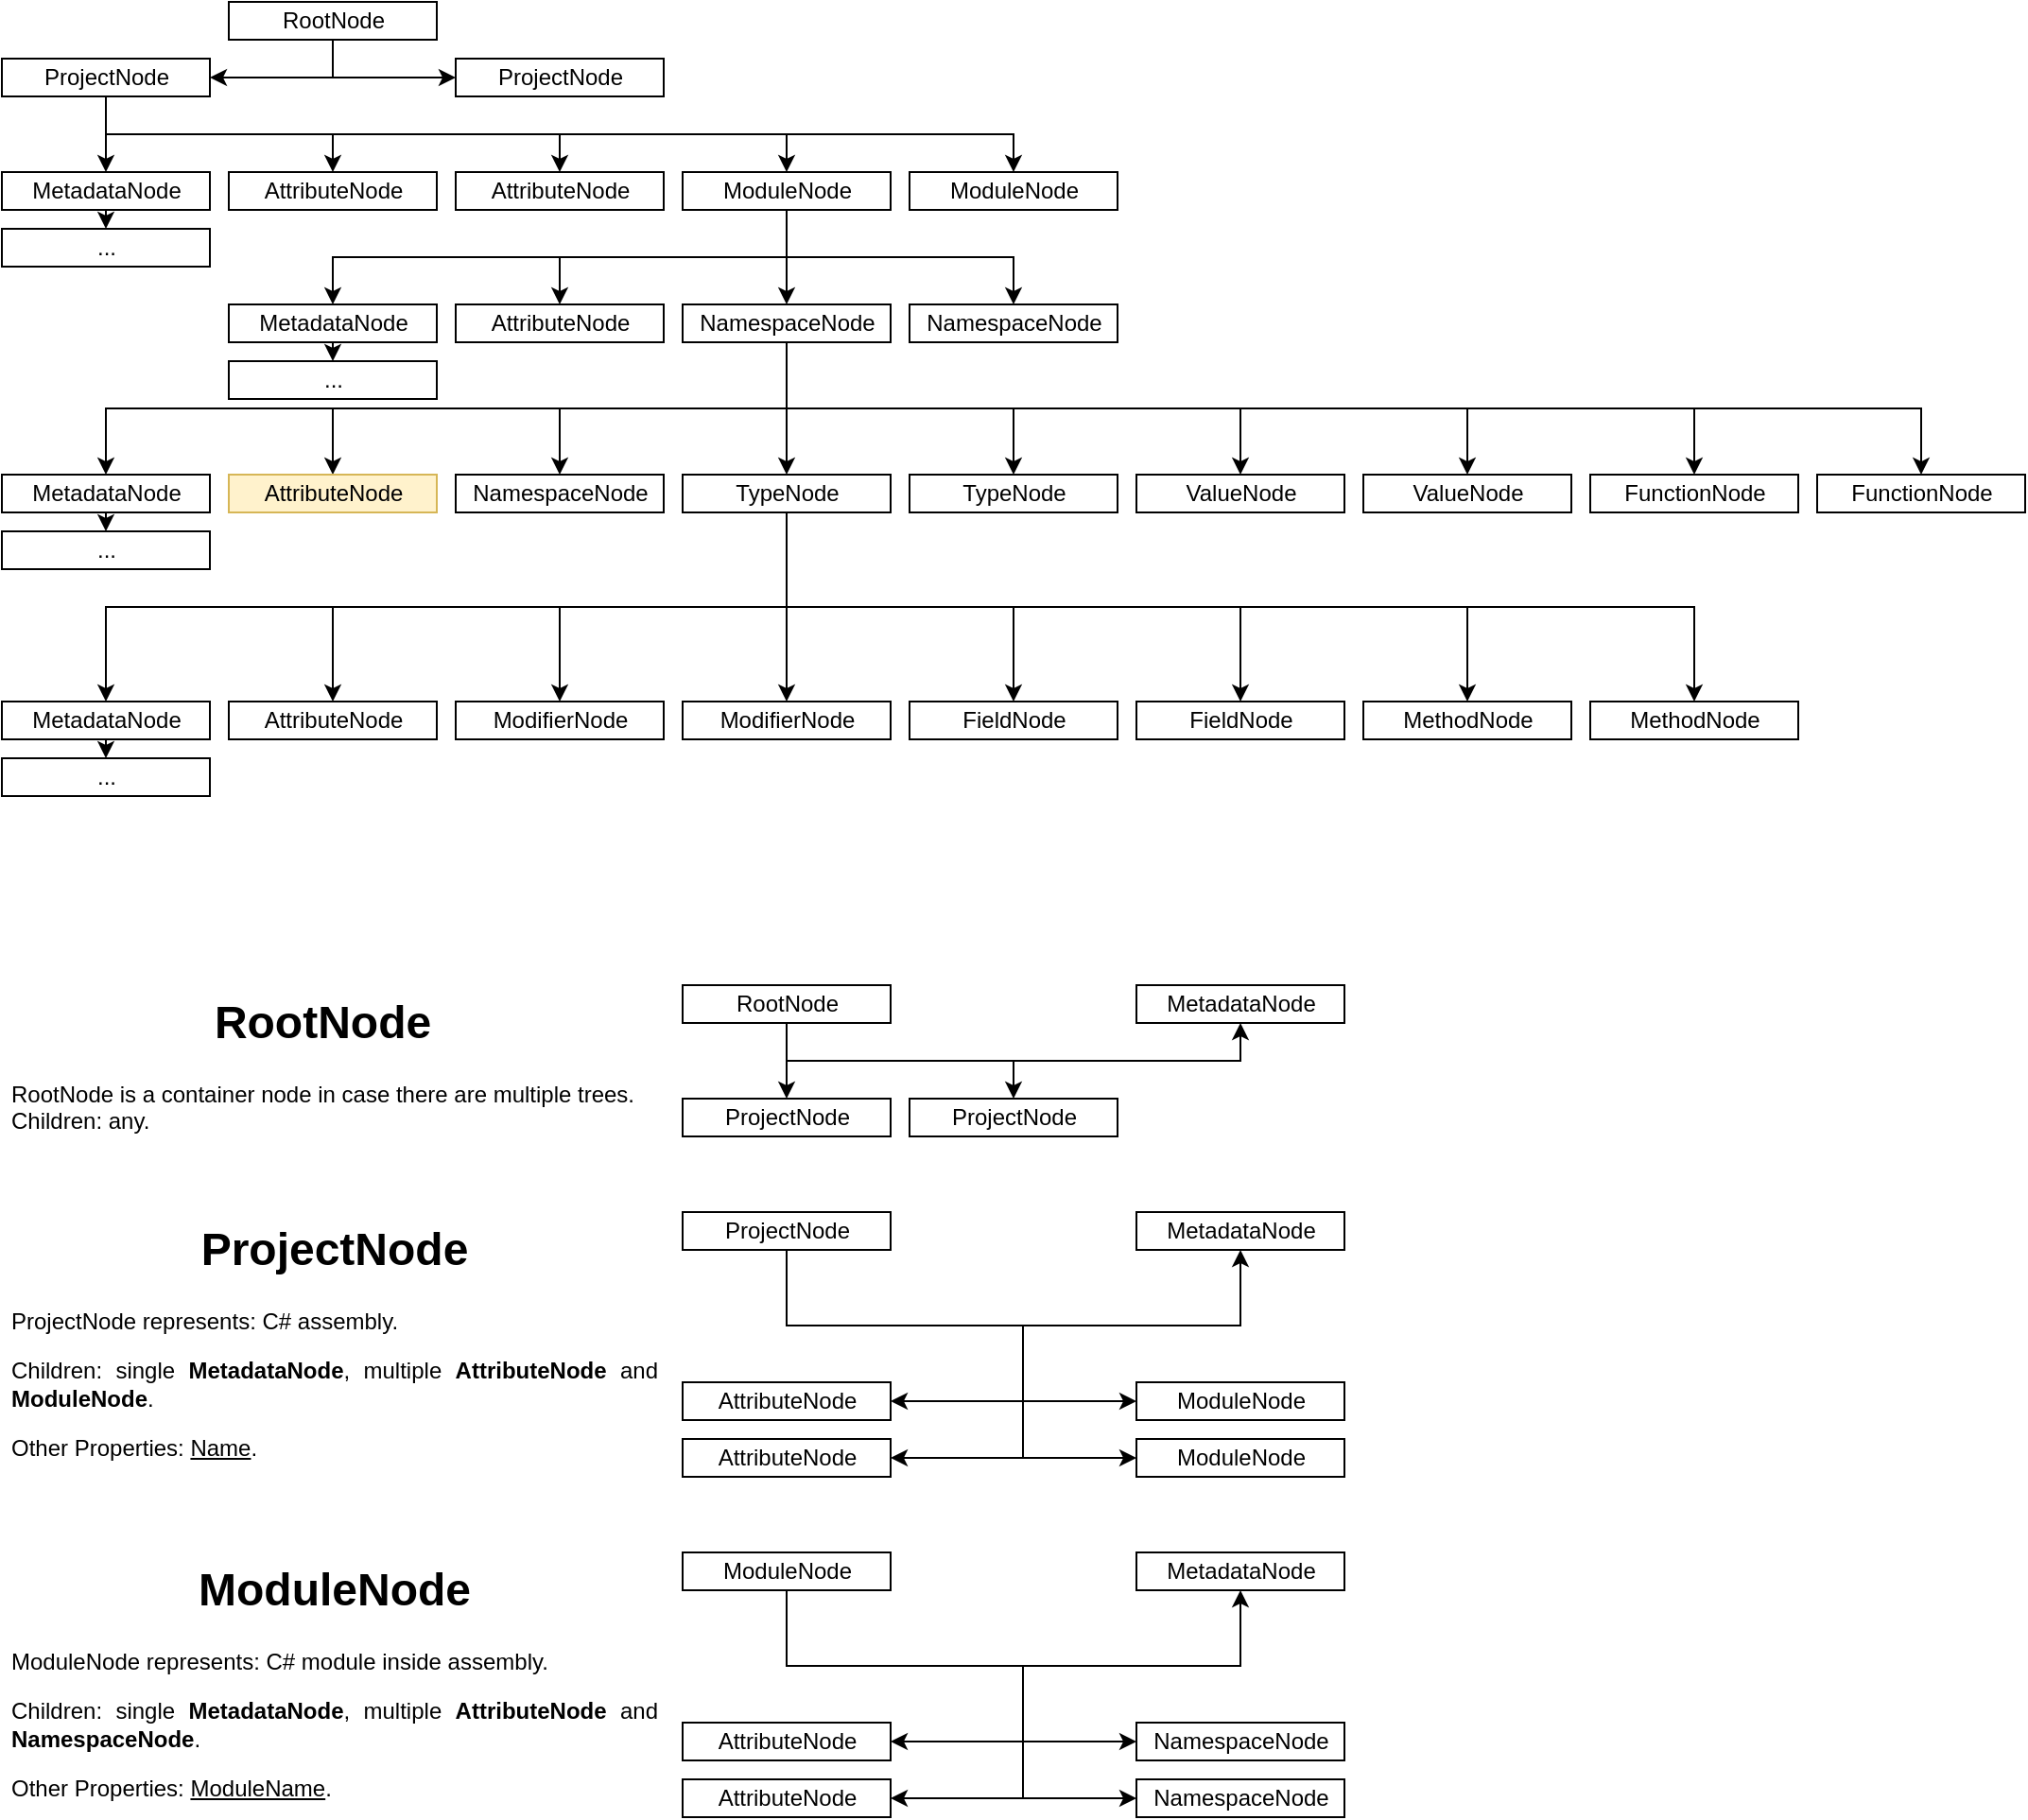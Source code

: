 <mxfile version="13.6.2" type="device"><diagram id="hMRSq9ujZ3ukGJ3Yu9Yh" name="Ast Structure"><mxGraphModel dx="1086" dy="786" grid="1" gridSize="10" guides="1" tooltips="1" connect="1" arrows="1" fold="1" page="1" pageScale="1" pageWidth="827" pageHeight="1169" math="0" shadow="0"><root><mxCell id="0"/><mxCell id="1" parent="0"/><mxCell id="QCq0GDgMahYHKre1_ZzV-11" style="edgeStyle=orthogonalEdgeStyle;rounded=0;orthogonalLoop=1;jettySize=auto;html=1;exitX=0.5;exitY=1;exitDx=0;exitDy=0;entryX=0.5;entryY=0;entryDx=0;entryDy=0;" parent="1" source="QCq0GDgMahYHKre1_ZzV-1" target="QCq0GDgMahYHKre1_ZzV-7" edge="1"><mxGeometry relative="1" as="geometry"/></mxCell><mxCell id="QCq0GDgMahYHKre1_ZzV-14" style="edgeStyle=orthogonalEdgeStyle;rounded=0;orthogonalLoop=1;jettySize=auto;html=1;exitX=0.5;exitY=1;exitDx=0;exitDy=0;entryX=0.5;entryY=0;entryDx=0;entryDy=0;" parent="1" source="QCq0GDgMahYHKre1_ZzV-1" target="QCq0GDgMahYHKre1_ZzV-13" edge="1"><mxGeometry relative="1" as="geometry"/></mxCell><mxCell id="QCq0GDgMahYHKre1_ZzV-16" style="edgeStyle=orthogonalEdgeStyle;rounded=0;orthogonalLoop=1;jettySize=auto;html=1;exitX=0.5;exitY=1;exitDx=0;exitDy=0;entryX=0.5;entryY=0;entryDx=0;entryDy=0;" parent="1" source="QCq0GDgMahYHKre1_ZzV-1" target="QCq0GDgMahYHKre1_ZzV-15" edge="1"><mxGeometry relative="1" as="geometry"/></mxCell><mxCell id="QCq0GDgMahYHKre1_ZzV-19" style="edgeStyle=orthogonalEdgeStyle;rounded=0;orthogonalLoop=1;jettySize=auto;html=1;exitX=0.5;exitY=1;exitDx=0;exitDy=0;entryX=0.5;entryY=0;entryDx=0;entryDy=0;" parent="1" source="QCq0GDgMahYHKre1_ZzV-1" target="QCq0GDgMahYHKre1_ZzV-17" edge="1"><mxGeometry relative="1" as="geometry"/></mxCell><mxCell id="QCq0GDgMahYHKre1_ZzV-20" style="edgeStyle=orthogonalEdgeStyle;rounded=0;orthogonalLoop=1;jettySize=auto;html=1;exitX=0.5;exitY=1;exitDx=0;exitDy=0;entryX=0.5;entryY=0;entryDx=0;entryDy=0;" parent="1" source="QCq0GDgMahYHKre1_ZzV-1" target="QCq0GDgMahYHKre1_ZzV-18" edge="1"><mxGeometry relative="1" as="geometry"/></mxCell><mxCell id="QCq0GDgMahYHKre1_ZzV-1" value="ProjectNode" style="html=1;" parent="1" vertex="1"><mxGeometry x="10" y="40" width="110" height="20" as="geometry"/></mxCell><mxCell id="QCq0GDgMahYHKre1_ZzV-4" style="edgeStyle=orthogonalEdgeStyle;rounded=0;orthogonalLoop=1;jettySize=auto;html=1;exitX=0.5;exitY=1;exitDx=0;exitDy=0;entryX=1;entryY=0.5;entryDx=0;entryDy=0;" parent="1" source="QCq0GDgMahYHKre1_ZzV-2" target="QCq0GDgMahYHKre1_ZzV-1" edge="1"><mxGeometry relative="1" as="geometry"/></mxCell><mxCell id="QCq0GDgMahYHKre1_ZzV-5" style="edgeStyle=orthogonalEdgeStyle;rounded=0;orthogonalLoop=1;jettySize=auto;html=1;exitX=0.5;exitY=1;exitDx=0;exitDy=0;entryX=0;entryY=0.5;entryDx=0;entryDy=0;" parent="1" source="QCq0GDgMahYHKre1_ZzV-2" target="QCq0GDgMahYHKre1_ZzV-3" edge="1"><mxGeometry relative="1" as="geometry"/></mxCell><mxCell id="QCq0GDgMahYHKre1_ZzV-2" value="RootNode" style="html=1;" parent="1" vertex="1"><mxGeometry x="130" y="10" width="110" height="20" as="geometry"/></mxCell><mxCell id="QCq0GDgMahYHKre1_ZzV-3" value="ProjectNode" style="html=1;" parent="1" vertex="1"><mxGeometry x="250" y="40" width="110" height="20" as="geometry"/></mxCell><mxCell id="QCq0GDgMahYHKre1_ZzV-10" style="edgeStyle=orthogonalEdgeStyle;rounded=0;orthogonalLoop=1;jettySize=auto;html=1;exitX=0.5;exitY=1;exitDx=0;exitDy=0;entryX=0.5;entryY=0;entryDx=0;entryDy=0;" parent="1" source="QCq0GDgMahYHKre1_ZzV-7" target="QCq0GDgMahYHKre1_ZzV-9" edge="1"><mxGeometry relative="1" as="geometry"/></mxCell><mxCell id="QCq0GDgMahYHKre1_ZzV-7" value="MetadataNode" style="html=1;" parent="1" vertex="1"><mxGeometry x="10" y="100" width="110" height="20" as="geometry"/></mxCell><mxCell id="QCq0GDgMahYHKre1_ZzV-9" value="..." style="html=1;" parent="1" vertex="1"><mxGeometry x="10" y="130" width="110" height="20" as="geometry"/></mxCell><mxCell id="QCq0GDgMahYHKre1_ZzV-13" value="AttributeNode" style="html=1;" parent="1" vertex="1"><mxGeometry x="130" y="100" width="110" height="20" as="geometry"/></mxCell><mxCell id="QCq0GDgMahYHKre1_ZzV-15" value="AttributeNode" style="html=1;" parent="1" vertex="1"><mxGeometry x="250" y="100" width="110" height="20" as="geometry"/></mxCell><mxCell id="QCq0GDgMahYHKre1_ZzV-25" style="edgeStyle=orthogonalEdgeStyle;rounded=0;orthogonalLoop=1;jettySize=auto;html=1;exitX=0.5;exitY=1;exitDx=0;exitDy=0;entryX=0.5;entryY=0;entryDx=0;entryDy=0;" parent="1" source="QCq0GDgMahYHKre1_ZzV-17" target="QCq0GDgMahYHKre1_ZzV-21" edge="1"><mxGeometry relative="1" as="geometry"/></mxCell><mxCell id="QCq0GDgMahYHKre1_ZzV-26" style="edgeStyle=orthogonalEdgeStyle;rounded=0;orthogonalLoop=1;jettySize=auto;html=1;exitX=0.5;exitY=1;exitDx=0;exitDy=0;entryX=0.5;entryY=0;entryDx=0;entryDy=0;" parent="1" source="QCq0GDgMahYHKre1_ZzV-17" target="QCq0GDgMahYHKre1_ZzV-23" edge="1"><mxGeometry relative="1" as="geometry"/></mxCell><mxCell id="QCq0GDgMahYHKre1_ZzV-28" style="edgeStyle=orthogonalEdgeStyle;rounded=0;orthogonalLoop=1;jettySize=auto;html=1;exitX=0.5;exitY=1;exitDx=0;exitDy=0;entryX=0.5;entryY=0;entryDx=0;entryDy=0;" parent="1" source="QCq0GDgMahYHKre1_ZzV-17" target="QCq0GDgMahYHKre1_ZzV-27" edge="1"><mxGeometry relative="1" as="geometry"/></mxCell><mxCell id="QCq0GDgMahYHKre1_ZzV-33" style="edgeStyle=orthogonalEdgeStyle;rounded=0;orthogonalLoop=1;jettySize=auto;html=1;exitX=0.5;exitY=1;exitDx=0;exitDy=0;entryX=0.5;entryY=0;entryDx=0;entryDy=0;" parent="1" source="QCq0GDgMahYHKre1_ZzV-17" target="QCq0GDgMahYHKre1_ZzV-31" edge="1"><mxGeometry relative="1" as="geometry"/></mxCell><mxCell id="QCq0GDgMahYHKre1_ZzV-17" value="ModuleNode" style="html=1;" parent="1" vertex="1"><mxGeometry x="370" y="100" width="110" height="20" as="geometry"/></mxCell><mxCell id="QCq0GDgMahYHKre1_ZzV-18" value="ModuleNode" style="html=1;" parent="1" vertex="1"><mxGeometry x="490" y="100" width="110" height="20" as="geometry"/></mxCell><mxCell id="QCq0GDgMahYHKre1_ZzV-24" style="edgeStyle=orthogonalEdgeStyle;rounded=0;orthogonalLoop=1;jettySize=auto;html=1;exitX=0.5;exitY=1;exitDx=0;exitDy=0;entryX=0.5;entryY=0;entryDx=0;entryDy=0;" parent="1" source="QCq0GDgMahYHKre1_ZzV-21" target="QCq0GDgMahYHKre1_ZzV-22" edge="1"><mxGeometry relative="1" as="geometry"/></mxCell><mxCell id="QCq0GDgMahYHKre1_ZzV-21" value="MetadataNode" style="html=1;" parent="1" vertex="1"><mxGeometry x="130" y="170" width="110" height="20" as="geometry"/></mxCell><mxCell id="QCq0GDgMahYHKre1_ZzV-22" value="..." style="html=1;" parent="1" vertex="1"><mxGeometry x="130" y="200" width="110" height="20" as="geometry"/></mxCell><mxCell id="QCq0GDgMahYHKre1_ZzV-23" value="AttributeNode" style="html=1;" parent="1" vertex="1"><mxGeometry x="250" y="170" width="110" height="20" as="geometry"/></mxCell><mxCell id="QCq0GDgMahYHKre1_ZzV-40" style="edgeStyle=orthogonalEdgeStyle;rounded=0;orthogonalLoop=1;jettySize=auto;html=1;exitX=0.5;exitY=1;exitDx=0;exitDy=0;entryX=0.5;entryY=0;entryDx=0;entryDy=0;" parent="1" source="QCq0GDgMahYHKre1_ZzV-27" target="QCq0GDgMahYHKre1_ZzV-36" edge="1"><mxGeometry relative="1" as="geometry"/></mxCell><mxCell id="QCq0GDgMahYHKre1_ZzV-41" style="edgeStyle=orthogonalEdgeStyle;rounded=0;orthogonalLoop=1;jettySize=auto;html=1;exitX=0.5;exitY=1;exitDx=0;exitDy=0;entryX=0.5;entryY=0;entryDx=0;entryDy=0;" parent="1" source="QCq0GDgMahYHKre1_ZzV-27" target="QCq0GDgMahYHKre1_ZzV-38" edge="1"><mxGeometry relative="1" as="geometry"/></mxCell><mxCell id="QCq0GDgMahYHKre1_ZzV-42" style="edgeStyle=orthogonalEdgeStyle;rounded=0;orthogonalLoop=1;jettySize=auto;html=1;exitX=0.5;exitY=1;exitDx=0;exitDy=0;entryX=0.5;entryY=0;entryDx=0;entryDy=0;" parent="1" source="QCq0GDgMahYHKre1_ZzV-27" target="QCq0GDgMahYHKre1_ZzV-39" edge="1"><mxGeometry relative="1" as="geometry"/></mxCell><mxCell id="QCq0GDgMahYHKre1_ZzV-44" style="edgeStyle=orthogonalEdgeStyle;rounded=0;orthogonalLoop=1;jettySize=auto;html=1;exitX=0.5;exitY=1;exitDx=0;exitDy=0;entryX=0.5;entryY=0;entryDx=0;entryDy=0;" parent="1" source="QCq0GDgMahYHKre1_ZzV-27" target="QCq0GDgMahYHKre1_ZzV-43" edge="1"><mxGeometry relative="1" as="geometry"/></mxCell><mxCell id="QCq0GDgMahYHKre1_ZzV-46" style="edgeStyle=orthogonalEdgeStyle;rounded=0;orthogonalLoop=1;jettySize=auto;html=1;exitX=0.5;exitY=1;exitDx=0;exitDy=0;entryX=0.5;entryY=0;entryDx=0;entryDy=0;" parent="1" source="QCq0GDgMahYHKre1_ZzV-27" target="QCq0GDgMahYHKre1_ZzV-45" edge="1"><mxGeometry relative="1" as="geometry"/></mxCell><mxCell id="QCq0GDgMahYHKre1_ZzV-59" style="edgeStyle=orthogonalEdgeStyle;rounded=0;orthogonalLoop=1;jettySize=auto;html=1;exitX=0.5;exitY=1;exitDx=0;exitDy=0;entryX=0.5;entryY=0;entryDx=0;entryDy=0;" parent="1" source="QCq0GDgMahYHKre1_ZzV-27" target="QCq0GDgMahYHKre1_ZzV-55" edge="1"><mxGeometry relative="1" as="geometry"/></mxCell><mxCell id="QCq0GDgMahYHKre1_ZzV-60" style="edgeStyle=orthogonalEdgeStyle;rounded=0;orthogonalLoop=1;jettySize=auto;html=1;exitX=0.5;exitY=1;exitDx=0;exitDy=0;entryX=0.5;entryY=0;entryDx=0;entryDy=0;" parent="1" source="QCq0GDgMahYHKre1_ZzV-27" target="QCq0GDgMahYHKre1_ZzV-56" edge="1"><mxGeometry relative="1" as="geometry"/></mxCell><mxCell id="QCq0GDgMahYHKre1_ZzV-61" style="edgeStyle=orthogonalEdgeStyle;rounded=0;orthogonalLoop=1;jettySize=auto;html=1;exitX=0.5;exitY=1;exitDx=0;exitDy=0;entryX=0.5;entryY=0;entryDx=0;entryDy=0;" parent="1" source="QCq0GDgMahYHKre1_ZzV-27" target="QCq0GDgMahYHKre1_ZzV-57" edge="1"><mxGeometry relative="1" as="geometry"/></mxCell><mxCell id="QCq0GDgMahYHKre1_ZzV-62" style="edgeStyle=orthogonalEdgeStyle;rounded=0;orthogonalLoop=1;jettySize=auto;html=1;exitX=0.5;exitY=1;exitDx=0;exitDy=0;entryX=0.5;entryY=0;entryDx=0;entryDy=0;" parent="1" source="QCq0GDgMahYHKre1_ZzV-27" target="QCq0GDgMahYHKre1_ZzV-58" edge="1"><mxGeometry relative="1" as="geometry"/></mxCell><mxCell id="QCq0GDgMahYHKre1_ZzV-27" value="NamespaceNode" style="html=1;" parent="1" vertex="1"><mxGeometry x="370" y="170" width="110" height="20" as="geometry"/></mxCell><mxCell id="QCq0GDgMahYHKre1_ZzV-31" value="NamespaceNode" style="html=1;" parent="1" vertex="1"><mxGeometry x="490" y="170" width="110" height="20" as="geometry"/></mxCell><mxCell id="QCq0GDgMahYHKre1_ZzV-35" style="edgeStyle=orthogonalEdgeStyle;rounded=0;orthogonalLoop=1;jettySize=auto;html=1;exitX=0.5;exitY=1;exitDx=0;exitDy=0;entryX=0.5;entryY=0;entryDx=0;entryDy=0;" parent="1" source="QCq0GDgMahYHKre1_ZzV-36" target="QCq0GDgMahYHKre1_ZzV-37" edge="1"><mxGeometry relative="1" as="geometry"/></mxCell><mxCell id="QCq0GDgMahYHKre1_ZzV-36" value="MetadataNode" style="html=1;" parent="1" vertex="1"><mxGeometry x="10" y="260" width="110" height="20" as="geometry"/></mxCell><mxCell id="QCq0GDgMahYHKre1_ZzV-37" value="..." style="html=1;" parent="1" vertex="1"><mxGeometry x="10" y="290" width="110" height="20" as="geometry"/></mxCell><mxCell id="QCq0GDgMahYHKre1_ZzV-38" value="AttributeNode" style="html=1;fillColor=#fff2cc;strokeColor=#d6b656;" parent="1" vertex="1"><mxGeometry x="130" y="260" width="110" height="20" as="geometry"/></mxCell><mxCell id="QCq0GDgMahYHKre1_ZzV-39" value="NamespaceNode" style="html=1;" parent="1" vertex="1"><mxGeometry x="250" y="260" width="110" height="20" as="geometry"/></mxCell><mxCell id="QCq0GDgMahYHKre1_ZzV-52" style="edgeStyle=orthogonalEdgeStyle;rounded=0;orthogonalLoop=1;jettySize=auto;html=1;exitX=0.5;exitY=1;exitDx=0;exitDy=0;entryX=0.5;entryY=0;entryDx=0;entryDy=0;" parent="1" source="QCq0GDgMahYHKre1_ZzV-43" target="QCq0GDgMahYHKre1_ZzV-48" edge="1"><mxGeometry relative="1" as="geometry"/></mxCell><mxCell id="QCq0GDgMahYHKre1_ZzV-53" style="edgeStyle=orthogonalEdgeStyle;rounded=0;orthogonalLoop=1;jettySize=auto;html=1;exitX=0.5;exitY=1;exitDx=0;exitDy=0;entryX=0.5;entryY=0;entryDx=0;entryDy=0;" parent="1" source="QCq0GDgMahYHKre1_ZzV-43" target="QCq0GDgMahYHKre1_ZzV-50" edge="1"><mxGeometry relative="1" as="geometry"/></mxCell><mxCell id="QCq0GDgMahYHKre1_ZzV-54" style="edgeStyle=orthogonalEdgeStyle;rounded=0;orthogonalLoop=1;jettySize=auto;html=1;exitX=0.5;exitY=1;exitDx=0;exitDy=0;entryX=0.5;entryY=0;entryDx=0;entryDy=0;" parent="1" source="QCq0GDgMahYHKre1_ZzV-43" target="QCq0GDgMahYHKre1_ZzV-51" edge="1"><mxGeometry relative="1" as="geometry"/></mxCell><mxCell id="QCq0GDgMahYHKre1_ZzV-66" style="edgeStyle=orthogonalEdgeStyle;rounded=0;orthogonalLoop=1;jettySize=auto;html=1;exitX=0.5;exitY=1;exitDx=0;exitDy=0;entryX=0.5;entryY=0;entryDx=0;entryDy=0;" parent="1" source="QCq0GDgMahYHKre1_ZzV-43" target="QCq0GDgMahYHKre1_ZzV-63" edge="1"><mxGeometry relative="1" as="geometry"/></mxCell><mxCell id="QCq0GDgMahYHKre1_ZzV-67" style="edgeStyle=orthogonalEdgeStyle;rounded=0;orthogonalLoop=1;jettySize=auto;html=1;exitX=0.5;exitY=1;exitDx=0;exitDy=0;entryX=0.5;entryY=0;entryDx=0;entryDy=0;" parent="1" source="QCq0GDgMahYHKre1_ZzV-43" target="QCq0GDgMahYHKre1_ZzV-64" edge="1"><mxGeometry relative="1" as="geometry"/></mxCell><mxCell id="QCq0GDgMahYHKre1_ZzV-68" style="edgeStyle=orthogonalEdgeStyle;rounded=0;orthogonalLoop=1;jettySize=auto;html=1;exitX=0.5;exitY=1;exitDx=0;exitDy=0;entryX=0.5;entryY=0;entryDx=0;entryDy=0;" parent="1" source="QCq0GDgMahYHKre1_ZzV-43" target="QCq0GDgMahYHKre1_ZzV-65" edge="1"><mxGeometry relative="1" as="geometry"/></mxCell><mxCell id="QCq0GDgMahYHKre1_ZzV-71" style="edgeStyle=orthogonalEdgeStyle;rounded=0;orthogonalLoop=1;jettySize=auto;html=1;exitX=0.5;exitY=1;exitDx=0;exitDy=0;entryX=0.5;entryY=0;entryDx=0;entryDy=0;" parent="1" source="QCq0GDgMahYHKre1_ZzV-43" target="QCq0GDgMahYHKre1_ZzV-70" edge="1"><mxGeometry relative="1" as="geometry"/></mxCell><mxCell id="QCq0GDgMahYHKre1_ZzV-72" style="edgeStyle=orthogonalEdgeStyle;rounded=0;orthogonalLoop=1;jettySize=auto;html=1;exitX=0.5;exitY=1;exitDx=0;exitDy=0;entryX=0.5;entryY=0;entryDx=0;entryDy=0;" parent="1" source="QCq0GDgMahYHKre1_ZzV-43" target="QCq0GDgMahYHKre1_ZzV-69" edge="1"><mxGeometry relative="1" as="geometry"/></mxCell><mxCell id="QCq0GDgMahYHKre1_ZzV-43" value="TypeNode" style="html=1;" parent="1" vertex="1"><mxGeometry x="370" y="260" width="110" height="20" as="geometry"/></mxCell><mxCell id="QCq0GDgMahYHKre1_ZzV-45" value="TypeNode" style="html=1;" parent="1" vertex="1"><mxGeometry x="490" y="260" width="110" height="20" as="geometry"/></mxCell><mxCell id="QCq0GDgMahYHKre1_ZzV-47" style="edgeStyle=orthogonalEdgeStyle;rounded=0;orthogonalLoop=1;jettySize=auto;html=1;exitX=0.5;exitY=1;exitDx=0;exitDy=0;entryX=0.5;entryY=0;entryDx=0;entryDy=0;" parent="1" source="QCq0GDgMahYHKre1_ZzV-48" target="QCq0GDgMahYHKre1_ZzV-49" edge="1"><mxGeometry relative="1" as="geometry"/></mxCell><mxCell id="QCq0GDgMahYHKre1_ZzV-48" value="MetadataNode" style="html=1;" parent="1" vertex="1"><mxGeometry x="10" y="380" width="110" height="20" as="geometry"/></mxCell><mxCell id="QCq0GDgMahYHKre1_ZzV-49" value="..." style="html=1;" parent="1" vertex="1"><mxGeometry x="10" y="410" width="110" height="20" as="geometry"/></mxCell><mxCell id="QCq0GDgMahYHKre1_ZzV-50" value="AttributeNode" style="html=1;" parent="1" vertex="1"><mxGeometry x="130" y="380" width="110" height="20" as="geometry"/></mxCell><mxCell id="QCq0GDgMahYHKre1_ZzV-51" value="FieldNode" style="html=1;" parent="1" vertex="1"><mxGeometry x="490" y="380" width="110" height="20" as="geometry"/></mxCell><mxCell id="QCq0GDgMahYHKre1_ZzV-55" value="ValueNode" style="html=1;" parent="1" vertex="1"><mxGeometry x="610" y="260" width="110" height="20" as="geometry"/></mxCell><mxCell id="QCq0GDgMahYHKre1_ZzV-56" value="ValueNode" style="html=1;" parent="1" vertex="1"><mxGeometry x="730" y="260" width="110" height="20" as="geometry"/></mxCell><mxCell id="QCq0GDgMahYHKre1_ZzV-57" value="FunctionNode" style="html=1;" parent="1" vertex="1"><mxGeometry x="850" y="260" width="110" height="20" as="geometry"/></mxCell><mxCell id="QCq0GDgMahYHKre1_ZzV-58" value="FunctionNode" style="html=1;" parent="1" vertex="1"><mxGeometry x="970" y="260" width="110" height="20" as="geometry"/></mxCell><mxCell id="QCq0GDgMahYHKre1_ZzV-63" value="FieldNode" style="html=1;" parent="1" vertex="1"><mxGeometry x="610" y="380" width="110" height="20" as="geometry"/></mxCell><mxCell id="QCq0GDgMahYHKre1_ZzV-64" value="MethodNode" style="html=1;" parent="1" vertex="1"><mxGeometry x="730" y="380" width="110" height="20" as="geometry"/></mxCell><mxCell id="QCq0GDgMahYHKre1_ZzV-65" value="MethodNode" style="html=1;" parent="1" vertex="1"><mxGeometry x="850" y="380" width="110" height="20" as="geometry"/></mxCell><mxCell id="QCq0GDgMahYHKre1_ZzV-69" value="ModifierNode" style="html=1;" parent="1" vertex="1"><mxGeometry x="250" y="380" width="110" height="20" as="geometry"/></mxCell><mxCell id="QCq0GDgMahYHKre1_ZzV-70" value="ModifierNode" style="html=1;" parent="1" vertex="1"><mxGeometry x="370" y="380" width="110" height="20" as="geometry"/></mxCell><mxCell id="yBruF9Qo2934fT4LCnzP-12" style="edgeStyle=orthogonalEdgeStyle;rounded=0;orthogonalLoop=1;jettySize=auto;html=1;exitX=0.5;exitY=1;exitDx=0;exitDy=0;entryX=0.5;entryY=0;entryDx=0;entryDy=0;" parent="1" source="yBruF9Qo2934fT4LCnzP-6" target="yBruF9Qo2934fT4LCnzP-8" edge="1"><mxGeometry relative="1" as="geometry"/></mxCell><mxCell id="yBruF9Qo2934fT4LCnzP-13" style="edgeStyle=orthogonalEdgeStyle;rounded=0;orthogonalLoop=1;jettySize=auto;html=1;exitX=0.5;exitY=1;exitDx=0;exitDy=0;entryX=0.5;entryY=0;entryDx=0;entryDy=0;" parent="1" source="yBruF9Qo2934fT4LCnzP-6" target="yBruF9Qo2934fT4LCnzP-9" edge="1"><mxGeometry relative="1" as="geometry"/></mxCell><mxCell id="Mdr3r077yUNkrEpgE0JS-15" style="edgeStyle=orthogonalEdgeStyle;rounded=0;orthogonalLoop=1;jettySize=auto;html=1;exitX=0.5;exitY=1;exitDx=0;exitDy=0;entryX=0.5;entryY=1;entryDx=0;entryDy=0;" edge="1" parent="1" source="yBruF9Qo2934fT4LCnzP-6" target="Mdr3r077yUNkrEpgE0JS-14"><mxGeometry relative="1" as="geometry"/></mxCell><mxCell id="yBruF9Qo2934fT4LCnzP-6" value="RootNode" style="html=1;" parent="1" vertex="1"><mxGeometry x="370" y="530" width="110" height="20" as="geometry"/></mxCell><mxCell id="yBruF9Qo2934fT4LCnzP-8" value="ProjectNode" style="html=1;" parent="1" vertex="1"><mxGeometry x="370" y="590" width="110" height="20" as="geometry"/></mxCell><mxCell id="yBruF9Qo2934fT4LCnzP-9" value="ProjectNode" style="html=1;" parent="1" vertex="1"><mxGeometry x="490" y="590" width="110" height="20" as="geometry"/></mxCell><mxCell id="yBruF9Qo2934fT4LCnzP-14" value="&lt;h1 style=&quot;text-align: center&quot;&gt;RootNode&lt;/h1&gt;&lt;p style=&quot;text-align: justify&quot;&gt;RootNode is a container node in case there are multiple trees.&lt;br&gt;Children: any.&lt;/p&gt;" style="text;html=1;strokeColor=none;fillColor=none;spacing=5;spacingTop=-20;whiteSpace=wrap;overflow=hidden;rounded=0;" parent="1" vertex="1"><mxGeometry x="10" y="530" width="350" height="80" as="geometry"/></mxCell><mxCell id="yBruF9Qo2934fT4LCnzP-27" style="edgeStyle=orthogonalEdgeStyle;rounded=0;orthogonalLoop=1;jettySize=auto;html=1;exitX=0.5;exitY=1;exitDx=0;exitDy=0;entryX=1;entryY=0.5;entryDx=0;entryDy=0;" parent="1" source="yBruF9Qo2934fT4LCnzP-15" target="yBruF9Qo2934fT4LCnzP-18" edge="1"><mxGeometry relative="1" as="geometry"><Array as="points"><mxPoint x="425" y="710"/><mxPoint x="550" y="710"/><mxPoint x="550" y="750"/></Array></mxGeometry></mxCell><mxCell id="yBruF9Qo2934fT4LCnzP-28" style="edgeStyle=orthogonalEdgeStyle;rounded=0;orthogonalLoop=1;jettySize=auto;html=1;exitX=0.5;exitY=1;exitDx=0;exitDy=0;entryX=0.5;entryY=1;entryDx=0;entryDy=0;" parent="1" source="yBruF9Qo2934fT4LCnzP-15" target="yBruF9Qo2934fT4LCnzP-17" edge="1"><mxGeometry relative="1" as="geometry"><Array as="points"><mxPoint x="425" y="710"/><mxPoint x="665" y="710"/></Array></mxGeometry></mxCell><mxCell id="yBruF9Qo2934fT4LCnzP-29" style="edgeStyle=orthogonalEdgeStyle;rounded=0;orthogonalLoop=1;jettySize=auto;html=1;exitX=0.5;exitY=1;exitDx=0;exitDy=0;entryX=1;entryY=0.5;entryDx=0;entryDy=0;" parent="1" source="yBruF9Qo2934fT4LCnzP-15" target="yBruF9Qo2934fT4LCnzP-26" edge="1"><mxGeometry relative="1" as="geometry"><Array as="points"><mxPoint x="425" y="710"/><mxPoint x="550" y="710"/><mxPoint x="550" y="780"/></Array></mxGeometry></mxCell><mxCell id="yBruF9Qo2934fT4LCnzP-30" style="edgeStyle=orthogonalEdgeStyle;rounded=0;orthogonalLoop=1;jettySize=auto;html=1;exitX=0.5;exitY=1;exitDx=0;exitDy=0;entryX=0;entryY=0.5;entryDx=0;entryDy=0;" parent="1" source="yBruF9Qo2934fT4LCnzP-15" target="yBruF9Qo2934fT4LCnzP-19" edge="1"><mxGeometry relative="1" as="geometry"><Array as="points"><mxPoint x="425" y="710"/><mxPoint x="550" y="710"/><mxPoint x="550" y="750"/></Array></mxGeometry></mxCell><mxCell id="yBruF9Qo2934fT4LCnzP-31" style="edgeStyle=orthogonalEdgeStyle;rounded=0;orthogonalLoop=1;jettySize=auto;html=1;exitX=0.5;exitY=1;exitDx=0;exitDy=0;entryX=0;entryY=0.5;entryDx=0;entryDy=0;" parent="1" source="yBruF9Qo2934fT4LCnzP-15" target="yBruF9Qo2934fT4LCnzP-25" edge="1"><mxGeometry relative="1" as="geometry"><Array as="points"><mxPoint x="425" y="710"/><mxPoint x="550" y="710"/><mxPoint x="550" y="780"/></Array></mxGeometry></mxCell><mxCell id="yBruF9Qo2934fT4LCnzP-15" value="ProjectNode" style="html=1;" parent="1" vertex="1"><mxGeometry x="370" y="650" width="110" height="20" as="geometry"/></mxCell><mxCell id="yBruF9Qo2934fT4LCnzP-17" value="MetadataNode" style="html=1;" parent="1" vertex="1"><mxGeometry x="610" y="650" width="110" height="20" as="geometry"/></mxCell><mxCell id="yBruF9Qo2934fT4LCnzP-18" value="AttributeNode" style="html=1;" parent="1" vertex="1"><mxGeometry x="370" y="740" width="110" height="20" as="geometry"/></mxCell><mxCell id="yBruF9Qo2934fT4LCnzP-19" value="ModuleNode" style="html=1;" parent="1" vertex="1"><mxGeometry x="610" y="740" width="110" height="20" as="geometry"/></mxCell><mxCell id="yBruF9Qo2934fT4LCnzP-23" value="&lt;h1 style=&quot;text-align: center&quot;&gt;ProjectNode&lt;/h1&gt;&lt;p style=&quot;text-align: justify&quot;&gt;ProjectNode&amp;nbsp;represents: C# assembly.&lt;/p&gt;&lt;p style=&quot;text-align: justify&quot;&gt;Children: single &lt;b&gt;MetadataNode&lt;/b&gt;, multiple &lt;b&gt;AttributeNode &lt;/b&gt;and &lt;b&gt;ModuleNode&lt;/b&gt;.&lt;/p&gt;&lt;p style=&quot;text-align: justify&quot;&gt;Other Properties: &lt;u&gt;Name&lt;/u&gt;.&lt;/p&gt;" style="text;html=1;strokeColor=none;fillColor=none;spacing=5;spacingTop=-20;whiteSpace=wrap;overflow=hidden;rounded=0;" parent="1" vertex="1"><mxGeometry x="10" y="650" width="350" height="140" as="geometry"/></mxCell><mxCell id="yBruF9Qo2934fT4LCnzP-25" value="ModuleNode" style="html=1;" parent="1" vertex="1"><mxGeometry x="610" y="770" width="110" height="20" as="geometry"/></mxCell><mxCell id="yBruF9Qo2934fT4LCnzP-26" value="AttributeNode" style="html=1;" parent="1" vertex="1"><mxGeometry x="370" y="770" width="110" height="20" as="geometry"/></mxCell><mxCell id="Mdr3r077yUNkrEpgE0JS-2" style="edgeStyle=orthogonalEdgeStyle;rounded=0;orthogonalLoop=1;jettySize=auto;html=1;exitX=0.5;exitY=1;exitDx=0;exitDy=0;entryX=1;entryY=0.5;entryDx=0;entryDy=0;" edge="1" parent="1" source="Mdr3r077yUNkrEpgE0JS-7" target="Mdr3r077yUNkrEpgE0JS-9"><mxGeometry relative="1" as="geometry"><Array as="points"><mxPoint x="425" y="890"/><mxPoint x="550" y="890"/><mxPoint x="550" y="930"/></Array></mxGeometry></mxCell><mxCell id="Mdr3r077yUNkrEpgE0JS-3" style="edgeStyle=orthogonalEdgeStyle;rounded=0;orthogonalLoop=1;jettySize=auto;html=1;exitX=0.5;exitY=1;exitDx=0;exitDy=0;entryX=0.5;entryY=1;entryDx=0;entryDy=0;" edge="1" parent="1" source="Mdr3r077yUNkrEpgE0JS-7" target="Mdr3r077yUNkrEpgE0JS-8"><mxGeometry relative="1" as="geometry"><Array as="points"><mxPoint x="425" y="890"/><mxPoint x="665" y="890"/></Array></mxGeometry></mxCell><mxCell id="Mdr3r077yUNkrEpgE0JS-4" style="edgeStyle=orthogonalEdgeStyle;rounded=0;orthogonalLoop=1;jettySize=auto;html=1;exitX=0.5;exitY=1;exitDx=0;exitDy=0;entryX=1;entryY=0.5;entryDx=0;entryDy=0;" edge="1" parent="1" source="Mdr3r077yUNkrEpgE0JS-7" target="Mdr3r077yUNkrEpgE0JS-13"><mxGeometry relative="1" as="geometry"><Array as="points"><mxPoint x="425" y="890"/><mxPoint x="550" y="890"/><mxPoint x="550" y="960"/></Array></mxGeometry></mxCell><mxCell id="Mdr3r077yUNkrEpgE0JS-5" style="edgeStyle=orthogonalEdgeStyle;rounded=0;orthogonalLoop=1;jettySize=auto;html=1;exitX=0.5;exitY=1;exitDx=0;exitDy=0;entryX=0;entryY=0.5;entryDx=0;entryDy=0;" edge="1" parent="1" source="Mdr3r077yUNkrEpgE0JS-7" target="Mdr3r077yUNkrEpgE0JS-10"><mxGeometry relative="1" as="geometry"><Array as="points"><mxPoint x="425" y="890"/><mxPoint x="550" y="890"/><mxPoint x="550" y="930"/></Array></mxGeometry></mxCell><mxCell id="Mdr3r077yUNkrEpgE0JS-6" style="edgeStyle=orthogonalEdgeStyle;rounded=0;orthogonalLoop=1;jettySize=auto;html=1;exitX=0.5;exitY=1;exitDx=0;exitDy=0;entryX=0;entryY=0.5;entryDx=0;entryDy=0;" edge="1" parent="1" source="Mdr3r077yUNkrEpgE0JS-7" target="Mdr3r077yUNkrEpgE0JS-12"><mxGeometry relative="1" as="geometry"><Array as="points"><mxPoint x="425" y="890"/><mxPoint x="550" y="890"/><mxPoint x="550" y="960"/></Array></mxGeometry></mxCell><mxCell id="Mdr3r077yUNkrEpgE0JS-7" value="ModuleNode" style="html=1;" vertex="1" parent="1"><mxGeometry x="370" y="830" width="110" height="20" as="geometry"/></mxCell><mxCell id="Mdr3r077yUNkrEpgE0JS-8" value="MetadataNode" style="html=1;" vertex="1" parent="1"><mxGeometry x="610" y="830" width="110" height="20" as="geometry"/></mxCell><mxCell id="Mdr3r077yUNkrEpgE0JS-9" value="AttributeNode" style="html=1;" vertex="1" parent="1"><mxGeometry x="370" y="920" width="110" height="20" as="geometry"/></mxCell><mxCell id="Mdr3r077yUNkrEpgE0JS-10" value="NamespaceNode" style="html=1;" vertex="1" parent="1"><mxGeometry x="610" y="920" width="110" height="20" as="geometry"/></mxCell><mxCell id="Mdr3r077yUNkrEpgE0JS-11" value="&lt;h1 style=&quot;text-align: center&quot;&gt;ModuleNode&lt;/h1&gt;&lt;p style=&quot;text-align: justify&quot;&gt;ModuleNode&amp;nbsp;represents: C# module inside assembly.&lt;/p&gt;&lt;p style=&quot;text-align: justify&quot;&gt;Children: single &lt;b&gt;MetadataNode&lt;/b&gt;, multiple &lt;b&gt;AttributeNode &lt;/b&gt;and &lt;b&gt;NamespaceNode&lt;/b&gt;.&lt;/p&gt;&lt;p style=&quot;text-align: justify&quot;&gt;Other Properties: &lt;u&gt;ModuleName&lt;/u&gt;.&lt;/p&gt;" style="text;html=1;strokeColor=none;fillColor=none;spacing=5;spacingTop=-20;whiteSpace=wrap;overflow=hidden;rounded=0;" vertex="1" parent="1"><mxGeometry x="10" y="830" width="350" height="140" as="geometry"/></mxCell><mxCell id="Mdr3r077yUNkrEpgE0JS-12" value="NamespaceNode" style="html=1;" vertex="1" parent="1"><mxGeometry x="610" y="950" width="110" height="20" as="geometry"/></mxCell><mxCell id="Mdr3r077yUNkrEpgE0JS-13" value="AttributeNode" style="html=1;" vertex="1" parent="1"><mxGeometry x="370" y="950" width="110" height="20" as="geometry"/></mxCell><mxCell id="Mdr3r077yUNkrEpgE0JS-14" value="MetadataNode" style="html=1;" vertex="1" parent="1"><mxGeometry x="610" y="530" width="110" height="20" as="geometry"/></mxCell></root></mxGraphModel></diagram></mxfile>